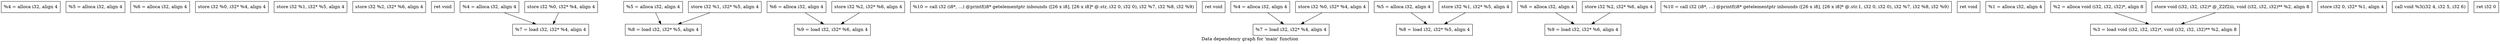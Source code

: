 digraph "Data dependency graph for 'main' function" {
	label="Data dependency graph for 'main' function";

	Node0x1186310 [shape=record,label="{  %4 = alloca i32, align 4}"];
	Node0x1186380 [shape=record,label="{  %5 = alloca i32, align 4}"];
	Node0x11863f0 [shape=record,label="{  %6 = alloca i32, align 4}"];
	Node0x1186490 [shape=record,label="{  store i32 %0, i32* %4, align 4}"];
	Node0x1186500 [shape=record,label="{  store i32 %1, i32* %5, align 4}"];
	Node0x1186460 [shape=record,label="{  store i32 %2, i32* %6, align 4}"];
	Node0x1186600 [shape=record,label="{  ret void}"];
	Node0x11878d0 [shape=record,label="{  %4 = alloca i32, align 4}"];
	Node0x11878d0 -> Node0x1188070;
	Node0x1187940 [shape=record,label="{  %5 = alloca i32, align 4}"];
	Node0x1187940 -> Node0x1189330;
	Node0x1187a40 [shape=record,label="{  %6 = alloca i32, align 4}"];
	Node0x1187a40 -> Node0x11893c0;
	Node0x1187f20 [shape=record,label="{  store i32 %0, i32* %4, align 4}"];
	Node0x1187f20 -> Node0x1188070;
	Node0x1187f90 [shape=record,label="{  store i32 %1, i32* %5, align 4}"];
	Node0x1187f90 -> Node0x1189330;
	Node0x1188000 [shape=record,label="{  store i32 %2, i32* %6, align 4}"];
	Node0x1188000 -> Node0x11893c0;
	Node0x1188070 [shape=record,label="{  %7 = load i32, i32* %4, align 4}"];
	Node0x1189330 [shape=record,label="{  %8 = load i32, i32* %5, align 4}"];
	Node0x11893c0 [shape=record,label="{  %9 = load i32, i32* %6, align 4}"];
	Node0x1189470 [shape=record,label="{  %10 = call i32 (i8*, ...) @printf(i8* getelementptr inbounds ([26 x i8], [26 x i8]* @.str, i32 0, i32 0), i32 %7, i32 %8, i32 %9)}"];
	Node0x11879b0 [shape=record,label="{  ret void}"];
	Node0x1189680 [shape=record,label="{  %4 = alloca i32, align 4}"];
	Node0x1189680 -> Node0x1189920;
	Node0x11896f0 [shape=record,label="{  %5 = alloca i32, align 4}"];
	Node0x11896f0 -> Node0x1186690;
	Node0x1189760 [shape=record,label="{  %6 = alloca i32, align 4}"];
	Node0x1189760 -> Node0x118ac00;
	Node0x11897d0 [shape=record,label="{  store i32 %0, i32* %4, align 4}"];
	Node0x11897d0 -> Node0x1189920;
	Node0x1189840 [shape=record,label="{  store i32 %1, i32* %5, align 4}"];
	Node0x1189840 -> Node0x1186690;
	Node0x11898b0 [shape=record,label="{  store i32 %2, i32* %6, align 4}"];
	Node0x11898b0 -> Node0x118ac00;
	Node0x1189920 [shape=record,label="{  %7 = load i32, i32* %4, align 4}"];
	Node0x1186690 [shape=record,label="{  %8 = load i32, i32* %5, align 4}"];
	Node0x118ac00 [shape=record,label="{  %9 = load i32, i32* %6, align 4}"];
	Node0x118acb0 [shape=record,label="{  %10 = call i32 (i8*, ...) @printf(i8* getelementptr inbounds ([26 x i8], [26 x i8]* @.str.1, i32 0, i32 0), i32 %7, i32 %8, i32 %9)}"];
	Node0x118ad40 [shape=record,label="{  ret void}"];
	Node0x118a5a0 [shape=record,label="{  %1 = alloca i32, align 4}"];
	Node0x118a610 [shape=record,label="{  %2 = alloca void (i32, i32, i32)*, align 8}"];
	Node0x118a610 -> Node0x1189500;
	Node0x118a680 [shape=record,label="{  store i32 0, i32* %1, align 4}"];
	Node0x118a6f0 [shape=record,label="{  store void (i32, i32, i32)* @_Z2f2iii, void (i32, i32, i32)** %2, align 8}"];
	Node0x118a6f0 -> Node0x1189500;
	Node0x1189500 [shape=record,label="{  %3 = load void (i32, i32, i32)*, void (i32, i32, i32)** %2, align 8}"];
	Node0x11895b0 [shape=record,label="{  call void %3(i32 4, i32 5, i32 6)}"];
	Node0x11895e0 [shape=record,label="{  ret i32 0}"];
}
